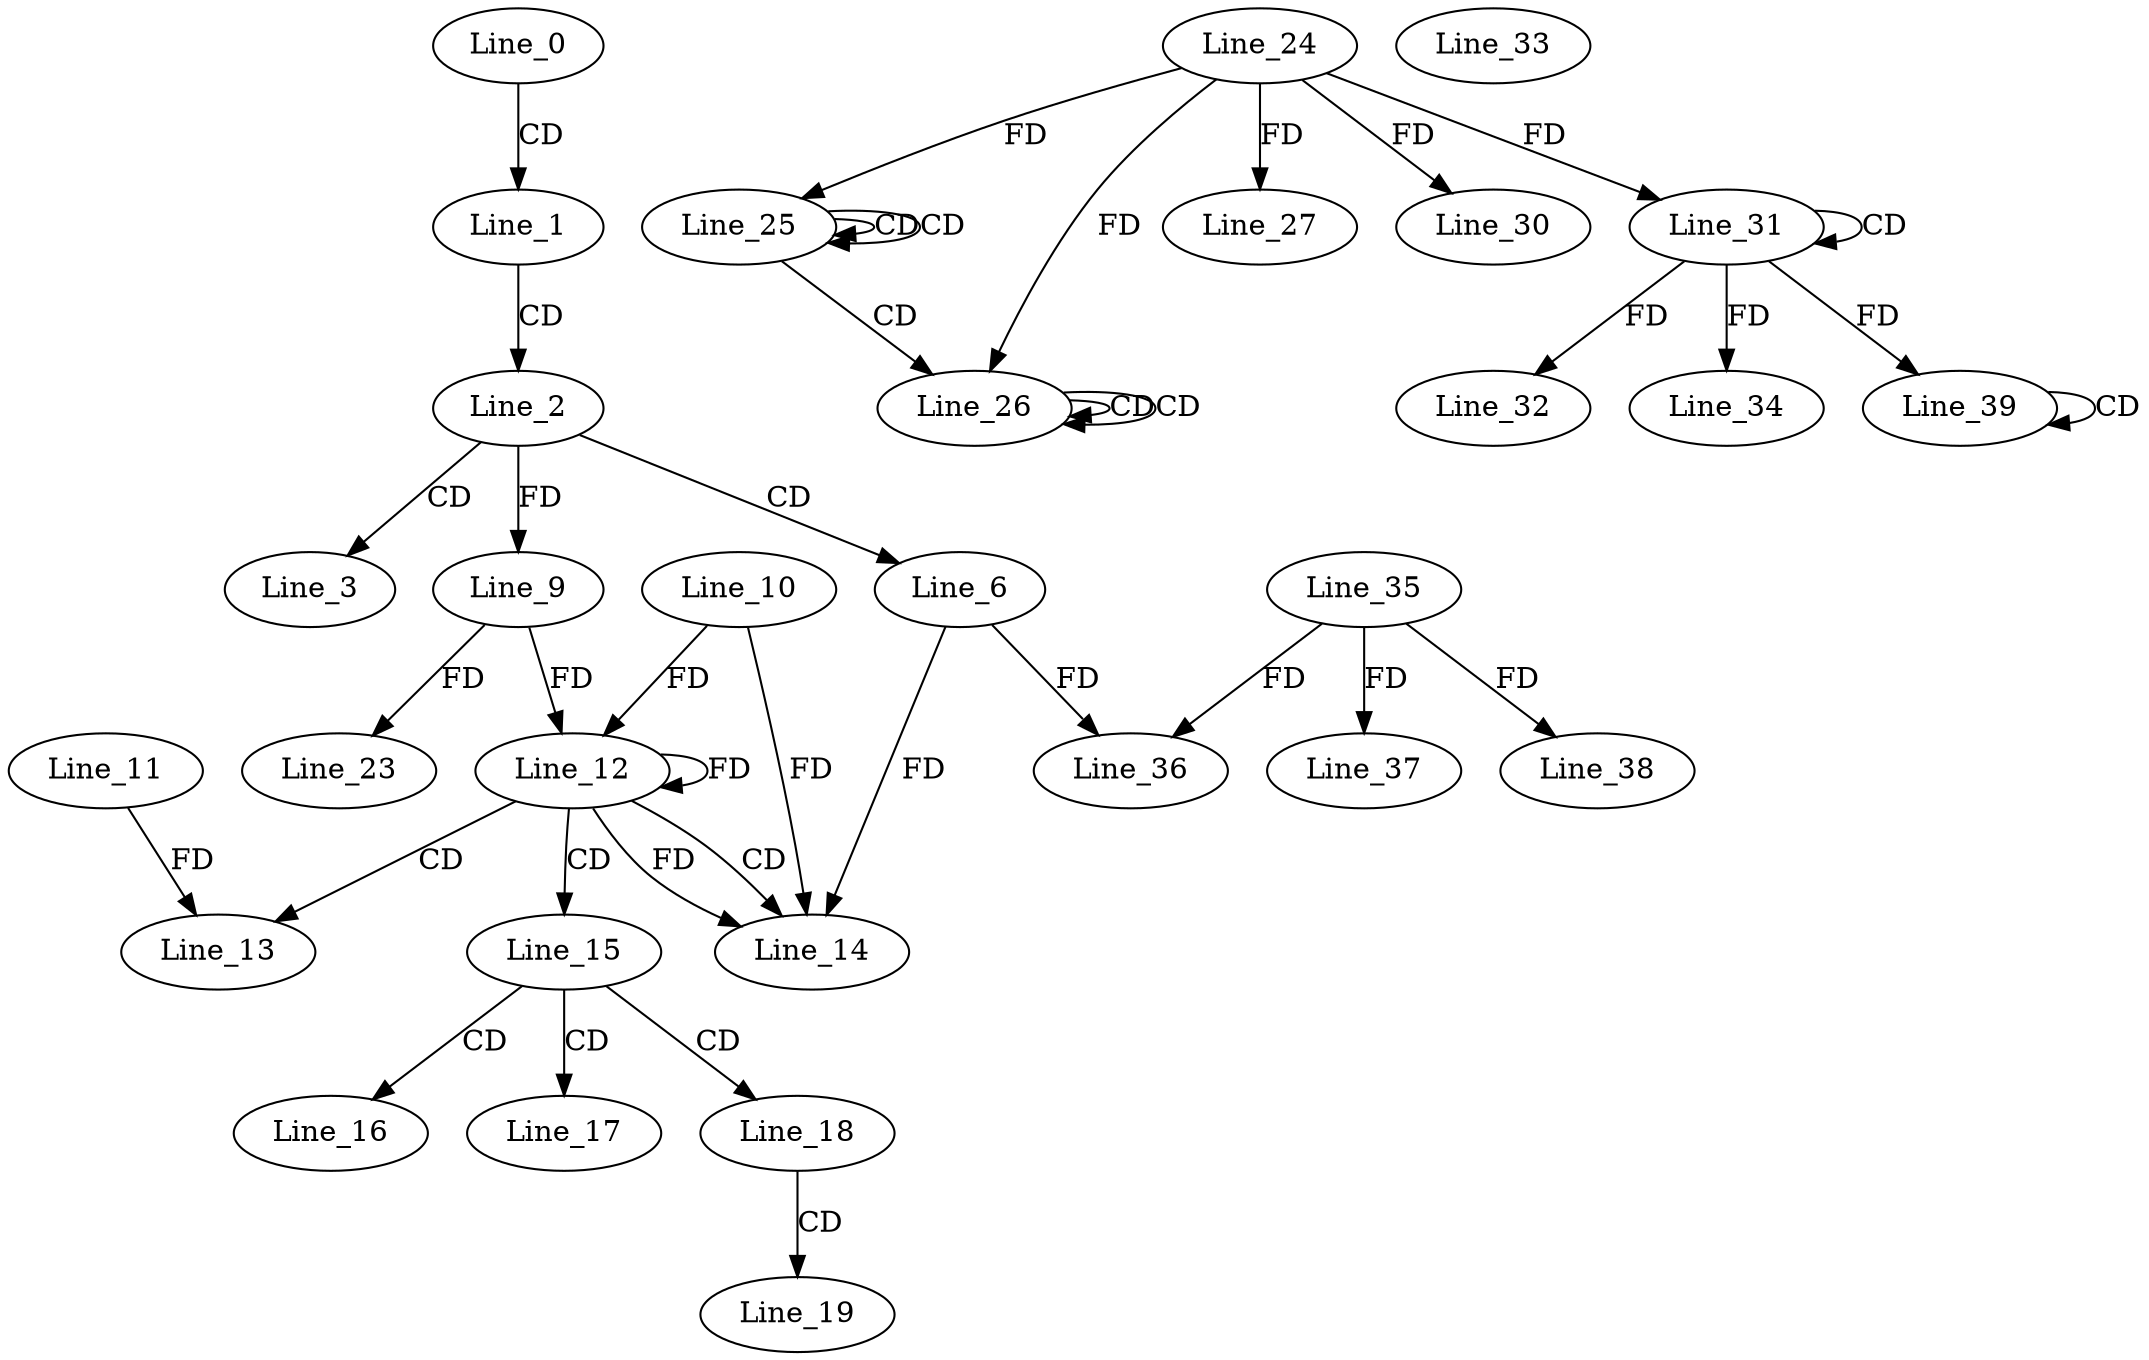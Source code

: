 digraph G {
  Line_0;
  Line_1;
  Line_2;
  Line_3;
  Line_6;
  Line_9;
  Line_12;
  Line_10;
  Line_12;
  Line_9;
  Line_12;
  Line_13;
  Line_11;
  Line_14;
  Line_14;
  Line_15;
  Line_16;
  Line_17;
  Line_18;
  Line_19;
  Line_23;
  Line_25;
  Line_25;
  Line_25;
  Line_24;
  Line_26;
  Line_26;
  Line_26;
  Line_27;
  Line_30;
  Line_31;
  Line_31;
  Line_32;
  Line_33;
  Line_34;
  Line_35;
  Line_36;
  Line_36;
  Line_37;
  Line_38;
  Line_39;
  Line_39;
  Line_0 -> Line_1 [ label="CD" ];
  Line_1 -> Line_2 [ label="CD" ];
  Line_2 -> Line_3 [ label="CD" ];
  Line_2 -> Line_6 [ label="CD" ];
  Line_2 -> Line_9 [ label="FD" ];
  Line_12 -> Line_12 [ label="FD" ];
  Line_10 -> Line_12 [ label="FD" ];
  Line_9 -> Line_12 [ label="FD" ];
  Line_12 -> Line_13 [ label="CD" ];
  Line_11 -> Line_13 [ label="FD" ];
  Line_12 -> Line_14 [ label="CD" ];
  Line_6 -> Line_14 [ label="FD" ];
  Line_12 -> Line_14 [ label="FD" ];
  Line_10 -> Line_14 [ label="FD" ];
  Line_12 -> Line_15 [ label="CD" ];
  Line_15 -> Line_16 [ label="CD" ];
  Line_15 -> Line_17 [ label="CD" ];
  Line_15 -> Line_18 [ label="CD" ];
  Line_18 -> Line_19 [ label="CD" ];
  Line_9 -> Line_23 [ label="FD" ];
  Line_25 -> Line_25 [ label="CD" ];
  Line_25 -> Line_25 [ label="CD" ];
  Line_24 -> Line_25 [ label="FD" ];
  Line_25 -> Line_26 [ label="CD" ];
  Line_26 -> Line_26 [ label="CD" ];
  Line_26 -> Line_26 [ label="CD" ];
  Line_24 -> Line_26 [ label="FD" ];
  Line_24 -> Line_27 [ label="FD" ];
  Line_24 -> Line_30 [ label="FD" ];
  Line_31 -> Line_31 [ label="CD" ];
  Line_24 -> Line_31 [ label="FD" ];
  Line_31 -> Line_32 [ label="FD" ];
  Line_31 -> Line_34 [ label="FD" ];
  Line_35 -> Line_36 [ label="FD" ];
  Line_6 -> Line_36 [ label="FD" ];
  Line_35 -> Line_37 [ label="FD" ];
  Line_35 -> Line_38 [ label="FD" ];
  Line_39 -> Line_39 [ label="CD" ];
  Line_31 -> Line_39 [ label="FD" ];
}
